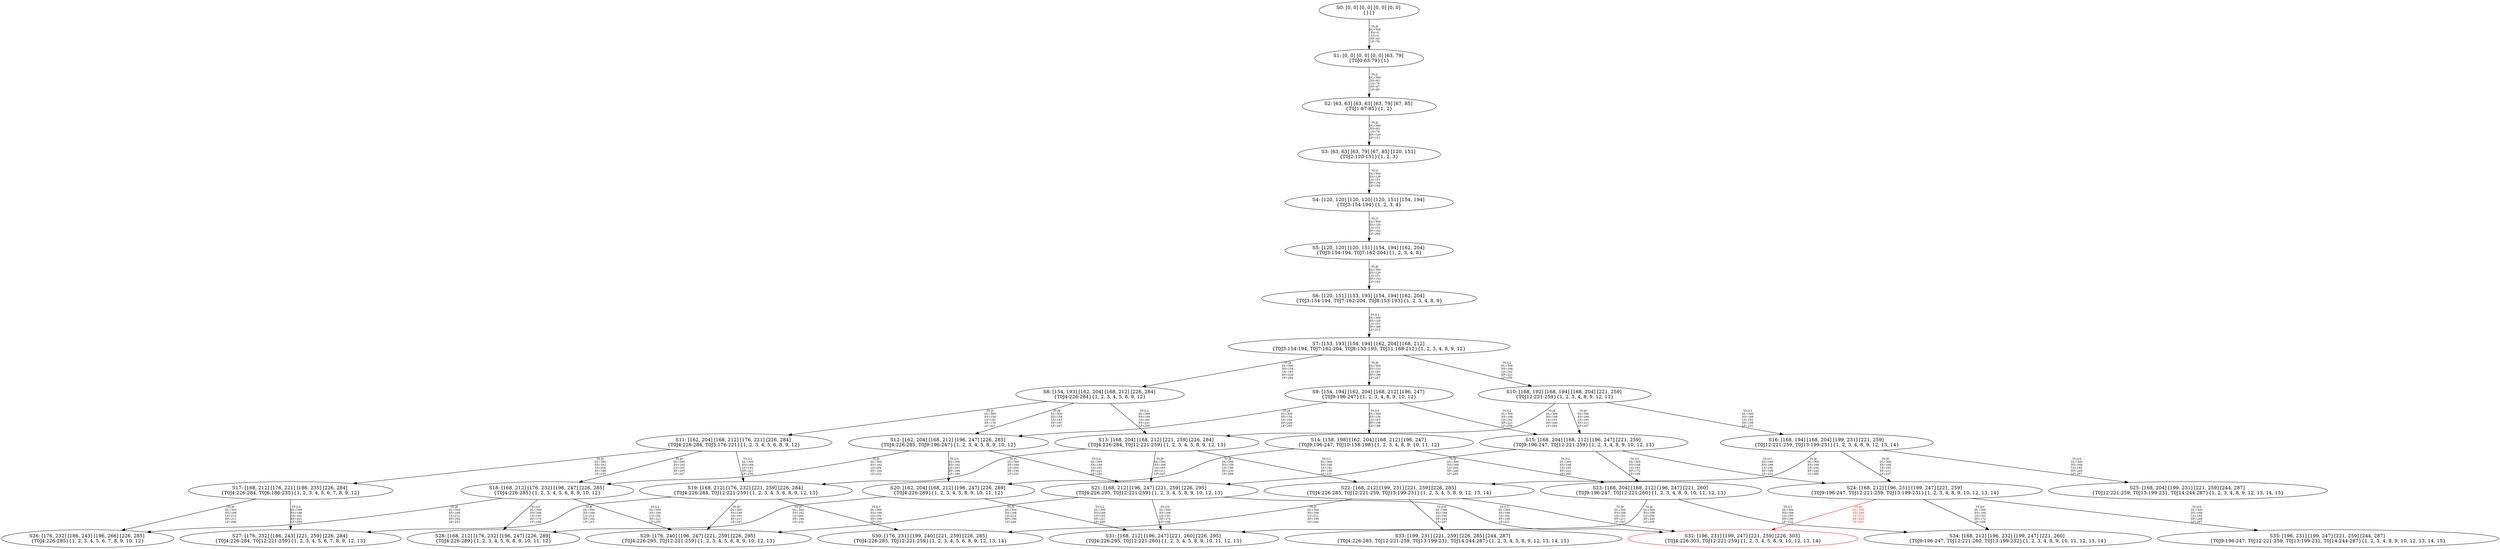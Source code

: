 digraph {
	S0[label="S0: [0, 0] [0, 0] [0, 0] [0, 0] \n{}{}"];
	S1[label="S1: [0, 0] [0, 0] [0, 0] [63, 79] \n{T0J0:63-79}{1}"];
	S2[label="S2: [63, 63] [63, 63] [63, 79] [67, 85] \n{T0J1:67-85}{1, 2}"];
	S3[label="S3: [63, 63] [63, 79] [67, 85] [120, 151] \n{T0J2:120-151}{1, 2, 3}"];
	S4[label="S4: [120, 120] [120, 120] [120, 151] [154, 194] \n{T0J3:154-194}{1, 2, 3, 4}"];
	S5[label="S5: [120, 120] [120, 151] [154, 194] [162, 204] \n{T0J3:154-194, T0J7:162-204}{1, 2, 3, 4, 8}"];
	S6[label="S6: [120, 151] [153, 193] [154, 194] [162, 204] \n{T0J3:154-194, T0J7:162-204, T0J8:153-193}{1, 2, 3, 4, 8, 9}"];
	S7[label="S7: [153, 193] [154, 194] [162, 204] [168, 212] \n{T0J3:154-194, T0J7:162-204, T0J8:153-193, T0J11:168-212}{1, 2, 3, 4, 8, 9, 12}"];
	S8[label="S8: [154, 193] [162, 204] [168, 212] [226, 284] \n{T0J4:226-284}{1, 2, 3, 4, 5, 8, 9, 12}"];
	S9[label="S9: [154, 194] [162, 204] [168, 212] [196, 247] \n{T0J9:196-247}{1, 2, 3, 4, 8, 9, 10, 12}"];
	S10[label="S10: [168, 192] [168, 194] [168, 204] [221, 259] \n{T0J12:221-259}{1, 2, 3, 4, 8, 9, 12, 13}"];
	S11[label="S11: [162, 204] [168, 212] [176, 221] [226, 284] \n{T0J4:226-284, T0J5:176-221}{1, 2, 3, 4, 5, 6, 8, 9, 12}"];
	S12[label="S12: [162, 204] [168, 212] [196, 247] [226, 285] \n{T0J4:226-285, T0J9:196-247}{1, 2, 3, 4, 5, 8, 9, 10, 12}"];
	S13[label="S13: [168, 204] [168, 212] [221, 259] [226, 284] \n{T0J4:226-284, T0J12:221-259}{1, 2, 3, 4, 5, 8, 9, 12, 13}"];
	S14[label="S14: [158, 198] [162, 204] [168, 212] [196, 247] \n{T0J9:196-247, T0J10:158-198}{1, 2, 3, 4, 8, 9, 10, 11, 12}"];
	S15[label="S15: [168, 204] [168, 212] [196, 247] [221, 259] \n{T0J9:196-247, T0J12:221-259}{1, 2, 3, 4, 8, 9, 10, 12, 13}"];
	S16[label="S16: [168, 194] [168, 204] [199, 231] [221, 259] \n{T0J12:221-259, T0J13:199-231}{1, 2, 3, 4, 8, 9, 12, 13, 14}"];
	S17[label="S17: [168, 212] [176, 221] [186, 235] [226, 284] \n{T0J4:226-284, T0J6:186-235}{1, 2, 3, 4, 5, 6, 7, 8, 9, 12}"];
	S18[label="S18: [168, 212] [176, 232] [196, 247] [226, 285] \n{T0J4:226-285}{1, 2, 3, 4, 5, 6, 8, 9, 10, 12}"];
	S19[label="S19: [168, 212] [176, 232] [221, 259] [226, 284] \n{T0J4:226-284, T0J12:221-259}{1, 2, 3, 4, 5, 6, 8, 9, 12, 13}"];
	S20[label="S20: [162, 204] [168, 212] [196, 247] [226, 289] \n{T0J4:226-289}{1, 2, 3, 4, 5, 8, 9, 10, 11, 12}"];
	S21[label="S21: [168, 212] [196, 247] [221, 259] [226, 295] \n{T0J4:226-295, T0J12:221-259}{1, 2, 3, 4, 5, 8, 9, 10, 12, 13}"];
	S22[label="S22: [168, 212] [199, 231] [221, 259] [226, 285] \n{T0J4:226-285, T0J12:221-259, T0J13:199-231}{1, 2, 3, 4, 5, 8, 9, 12, 13, 14}"];
	S23[label="S23: [168, 204] [168, 212] [196, 247] [221, 260] \n{T0J9:196-247, T0J12:221-260}{1, 2, 3, 4, 8, 9, 10, 11, 12, 13}"];
	S24[label="S24: [168, 212] [196, 231] [199, 247] [221, 259] \n{T0J9:196-247, T0J12:221-259, T0J13:199-231}{1, 2, 3, 4, 8, 9, 10, 12, 13, 14}"];
	S25[label="S25: [168, 204] [199, 231] [221, 259] [244, 287] \n{T0J12:221-259, T0J13:199-231, T0J14:244-287}{1, 2, 3, 4, 8, 9, 12, 13, 14, 15}"];
	S26[label="S26: [176, 232] [186, 243] [196, 266] [226, 285] \n{T0J4:226-285}{1, 2, 3, 4, 5, 6, 7, 8, 9, 10, 12}"];
	S27[label="S27: [176, 232] [186, 243] [221, 259] [226, 284] \n{T0J4:226-284, T0J12:221-259}{1, 2, 3, 4, 5, 6, 7, 8, 9, 12, 13}"];
	S28[label="S28: [168, 212] [176, 232] [196, 247] [226, 289] \n{T0J4:226-289}{1, 2, 3, 4, 5, 6, 8, 9, 10, 11, 12}"];
	S29[label="S29: [176, 240] [196, 247] [221, 259] [226, 295] \n{T0J4:226-295, T0J12:221-259}{1, 2, 3, 4, 5, 6, 8, 9, 10, 12, 13}"];
	S30[label="S30: [176, 231] [199, 240] [221, 259] [226, 285] \n{T0J4:226-285, T0J12:221-259}{1, 2, 3, 4, 5, 6, 8, 9, 12, 13, 14}"];
	S31[label="S31: [168, 212] [196, 247] [221, 260] [226, 295] \n{T0J4:226-295, T0J12:221-260}{1, 2, 3, 4, 5, 8, 9, 10, 11, 12, 13}"];
	S32[label="S32: [196, 231] [199, 247] [221, 259] [226, 303] \n{T0J4:226-303, T0J12:221-259}{1, 2, 3, 4, 5, 8, 9, 10, 12, 13, 14}"];
	S33[label="S33: [199, 231] [221, 259] [226, 285] [244, 287] \n{T0J4:226-285, T0J12:221-259, T0J13:199-231, T0J14:244-287}{1, 2, 3, 4, 5, 8, 9, 12, 13, 14, 15}"];
	S34[label="S34: [168, 212] [196, 232] [199, 247] [221, 260] \n{T0J9:196-247, T0J12:221-260, T0J13:199-232}{1, 2, 3, 4, 8, 9, 10, 11, 12, 13, 14}"];
	S35[label="S35: [196, 231] [199, 247] [221, 259] [244, 287] \n{T0J9:196-247, T0J12:221-259, T0J13:199-231, T0J14:244-287}{1, 2, 3, 4, 8, 9, 10, 12, 13, 14, 15}"];
	S0 -> S1[label="T0 J0\nDL=300\nES=0\nLS=0\nEF=63\nLF=79",fontsize=8];
	S1 -> S2[label="T0 J1\nDL=300\nES=63\nLS=79\nEF=67\nLF=85",fontsize=8];
	S2 -> S3[label="T0 J2\nDL=300\nES=63\nLS=79\nEF=120\nLF=151",fontsize=8];
	S3 -> S4[label="T0 J3\nDL=300\nES=120\nLS=151\nEF=154\nLF=194",fontsize=8];
	S4 -> S5[label="T0 J7\nDL=300\nES=120\nLS=151\nEF=162\nLF=204",fontsize=8];
	S5 -> S6[label="T0 J8\nDL=300\nES=120\nLS=151\nEF=153\nLF=193",fontsize=8];
	S6 -> S7[label="T0 J11\nDL=300\nES=120\nLS=151\nEF=168\nLF=212",fontsize=8];
	S7 -> S8[label="T0 J4\nDL=300\nES=154\nLS=193\nEF=226\nLF=284",fontsize=8];
	S7 -> S9[label="T0 J9\nDL=300\nES=153\nLS=193\nEF=196\nLF=247",fontsize=8];
	S7 -> S10[label="T0 J12\nDL=300\nES=168\nLS=192\nEF=221\nLF=259",fontsize=8];
	S8 -> S11[label="T0 J5\nDL=300\nES=154\nLS=193\nEF=176\nLF=221",fontsize=8];
	S8 -> S12[label="T0 J9\nDL=300\nES=154\nLS=193\nEF=197\nLF=247",fontsize=8];
	S8 -> S13[label="T0 J12\nDL=300\nES=168\nLS=192\nEF=221\nLF=259",fontsize=8];
	S9 -> S12[label="T0 J4\nDL=300\nES=154\nLS=194\nEF=226\nLF=285",fontsize=8];
	S9 -> S14[label="T0 J10\nDL=300\nES=154\nLS=193\nEF=158\nLF=198",fontsize=8];
	S9 -> S15[label="T0 J12\nDL=300\nES=168\nLS=192\nEF=221\nLF=259",fontsize=8];
	S10 -> S13[label="T0 J4\nDL=300\nES=168\nLS=193\nEF=240\nLF=284",fontsize=8];
	S10 -> S15[label="T0 J9\nDL=300\nES=168\nLS=193\nEF=211\nLF=247",fontsize=8];
	S10 -> S16[label="T0 J13\nDL=300\nES=168\nLS=192\nEF=199\nLF=231",fontsize=8];
	S11 -> S17[label="T0 J6\nDL=300\nES=162\nLS=204\nEF=186\nLF=235",fontsize=8];
	S11 -> S18[label="T0 J9\nDL=300\nES=162\nLS=193\nEF=205\nLF=247",fontsize=8];
	S11 -> S19[label="T0 J12\nDL=300\nES=168\nLS=192\nEF=221\nLF=259",fontsize=8];
	S12 -> S18[label="T0 J5\nDL=300\nES=162\nLS=204\nEF=184\nLF=232",fontsize=8];
	S12 -> S20[label="T0 J10\nDL=300\nES=162\nLS=193\nEF=166\nLF=198",fontsize=8];
	S12 -> S21[label="T0 J12\nDL=300\nES=168\nLS=192\nEF=221\nLF=259",fontsize=8];
	S13 -> S19[label="T0 J5\nDL=300\nES=168\nLS=204\nEF=190\nLF=232",fontsize=8];
	S13 -> S21[label="T0 J9\nDL=300\nES=168\nLS=193\nEF=211\nLF=247",fontsize=8];
	S13 -> S22[label="T0 J13\nDL=300\nES=168\nLS=192\nEF=199\nLF=231",fontsize=8];
	S14 -> S20[label="T0 J4\nDL=300\nES=158\nLS=198\nEF=230\nLF=289",fontsize=8];
	S14 -> S23[label="T0 J12\nDL=300\nES=168\nLS=193\nEF=221\nLF=260",fontsize=8];
	S15 -> S21[label="T0 J4\nDL=300\nES=168\nLS=204\nEF=240\nLF=295",fontsize=8];
	S15 -> S23[label="T0 J10\nDL=300\nES=168\nLS=193\nEF=172\nLF=198",fontsize=8];
	S15 -> S24[label="T0 J13\nDL=300\nES=168\nLS=192\nEF=199\nLF=231",fontsize=8];
	S16 -> S22[label="T0 J4\nDL=300\nES=168\nLS=194\nEF=240\nLF=285",fontsize=8];
	S16 -> S24[label="T0 J9\nDL=300\nES=168\nLS=193\nEF=211\nLF=247",fontsize=8];
	S16 -> S25[label="T0 J14\nDL=300\nES=168\nLS=192\nEF=244\nLF=287",fontsize=8];
	S17 -> S26[label="T0 J9\nDL=300\nES=168\nLS=212\nEF=211\nLF=266",fontsize=8];
	S17 -> S27[label="T0 J12\nDL=300\nES=168\nLS=192\nEF=221\nLF=259",fontsize=8];
	S18 -> S26[label="T0 J6\nDL=300\nES=168\nLS=212\nEF=192\nLF=243",fontsize=8];
	S18 -> S28[label="T0 J10\nDL=300\nES=168\nLS=193\nEF=172\nLF=198",fontsize=8];
	S18 -> S29[label="T0 J12\nDL=300\nES=168\nLS=192\nEF=221\nLF=259",fontsize=8];
	S19 -> S27[label="T0 J6\nDL=300\nES=168\nLS=212\nEF=192\nLF=243",fontsize=8];
	S19 -> S29[label="T0 J9\nDL=300\nES=168\nLS=193\nEF=211\nLF=247",fontsize=8];
	S19 -> S30[label="T0 J13\nDL=300\nES=168\nLS=192\nEF=199\nLF=231",fontsize=8];
	S20 -> S28[label="T0 J5\nDL=300\nES=162\nLS=204\nEF=184\nLF=232",fontsize=8];
	S20 -> S31[label="T0 J12\nDL=300\nES=168\nLS=193\nEF=221\nLF=260",fontsize=8];
	S21 -> S29[label="T0 J5\nDL=300\nES=168\nLS=212\nEF=190\nLF=240",fontsize=8];
	S21 -> S31[label="T0 J10\nDL=300\nES=168\nLS=193\nEF=172\nLF=198",fontsize=8];
	S21 -> S32[label="T0 J13\nDL=300\nES=168\nLS=192\nEF=199\nLF=231",fontsize=8];
	S22 -> S30[label="T0 J5\nDL=300\nES=168\nLS=212\nEF=190\nLF=240",fontsize=8];
	S22 -> S32[label="T0 J9\nDL=300\nES=168\nLS=193\nEF=211\nLF=247",fontsize=8];
	S22 -> S33[label="T0 J14\nDL=300\nES=168\nLS=192\nEF=244\nLF=287",fontsize=8];
	S23 -> S31[label="T0 J4\nDL=300\nES=168\nLS=204\nEF=240\nLF=295",fontsize=8];
	S23 -> S34[label="T0 J13\nDL=300\nES=168\nLS=193\nEF=199\nLF=232",fontsize=8];
	S24 -> S32[label="T0 J4\nDL=300\nES=168\nLS=212\nEF=240\nLF=303",color=Red,fontcolor=Red,fontsize=8];
S32[color=Red];
	S24 -> S34[label="T0 J10\nDL=300\nES=168\nLS=193\nEF=172\nLF=198",fontsize=8];
	S24 -> S35[label="T0 J14\nDL=300\nES=168\nLS=192\nEF=244\nLF=287",fontsize=8];
}
